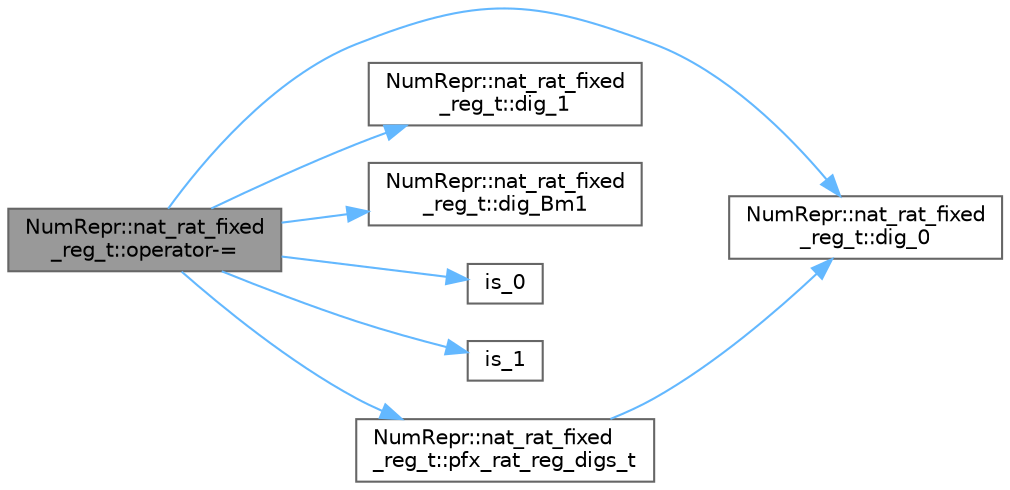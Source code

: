 digraph "NumRepr::nat_rat_fixed_reg_t::operator-="
{
 // INTERACTIVE_SVG=YES
 // LATEX_PDF_SIZE
  bgcolor="transparent";
  edge [fontname=Helvetica,fontsize=10,labelfontname=Helvetica,labelfontsize=10];
  node [fontname=Helvetica,fontsize=10,shape=box,height=0.2,width=0.4];
  rankdir="LR";
  Node1 [label="NumRepr::nat_rat_fixed\l_reg_t::operator-=",height=0.2,width=0.4,color="gray40", fillcolor="grey60", style="filled", fontcolor="black",tooltip=" "];
  Node1 -> Node2 [color="steelblue1",style="solid"];
  Node2 [label="NumRepr::nat_rat_fixed\l_reg_t::dig_0",height=0.2,width=0.4,color="grey40", fillcolor="white", style="filled",URL="$struct_num_repr_1_1nat__rat__fixed__reg__t.html#a235bc4a9ae726bbf7c7d5933d9a62b2e",tooltip=" "];
  Node1 -> Node3 [color="steelblue1",style="solid"];
  Node3 [label="NumRepr::nat_rat_fixed\l_reg_t::dig_1",height=0.2,width=0.4,color="grey40", fillcolor="white", style="filled",URL="$struct_num_repr_1_1nat__rat__fixed__reg__t.html#a960faa8c0828a9a6680526e7a9bfbc59",tooltip=" "];
  Node1 -> Node4 [color="steelblue1",style="solid"];
  Node4 [label="NumRepr::nat_rat_fixed\l_reg_t::dig_Bm1",height=0.2,width=0.4,color="grey40", fillcolor="white", style="filled",URL="$struct_num_repr_1_1nat__rat__fixed__reg__t.html#a487d6b76d2e1cb0c18afaf54288e6029",tooltip=" "];
  Node1 -> Node5 [color="steelblue1",style="solid"];
  Node5 [label="is_0",height=0.2,width=0.4,color="grey40", fillcolor="white", style="filled",URL="$nat__reg__digs__t_01_07_copia_01en_01conflicto_01de_01_m_s_i_012022-11-24_08_8hpp.html#a540a0e700a266a624a295898de9ff8fc",tooltip=" "];
  Node1 -> Node6 [color="steelblue1",style="solid"];
  Node6 [label="is_1",height=0.2,width=0.4,color="grey40", fillcolor="white", style="filled",URL="$nat__reg__digs__t_01_07_copia_01en_01conflicto_01de_01_m_s_i_012022-11-24_08_8hpp.html#a3fdf457344d84bef1762417b5f5228d2",tooltip=" "];
  Node1 -> Node7 [color="steelblue1",style="solid"];
  Node7 [label="NumRepr::nat_rat_fixed\l_reg_t::pfx_rat_reg_digs_t",height=0.2,width=0.4,color="grey40", fillcolor="white", style="filled",URL="$struct_num_repr_1_1nat__rat__fixed__reg__t.html#a05f3a766ce29786655fc99812d550fa6",tooltip=" "];
  Node7 -> Node2 [color="steelblue1",style="solid"];
}
